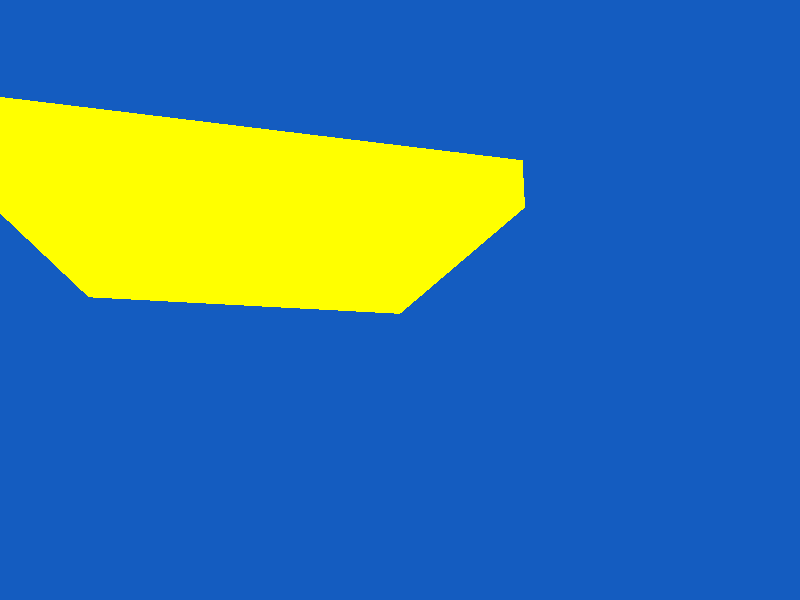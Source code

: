 background { color red 0.078 green 0.361 blue 0.753 }

camera {
   location  <0, -2, -6>
   look_at   <2, 0, 2>
}


box { <-2.0, -0.2, -2.0>, <2.0, 0.2, 2.0>
    pigment { color red 1 green 1 blue 0 }

}


